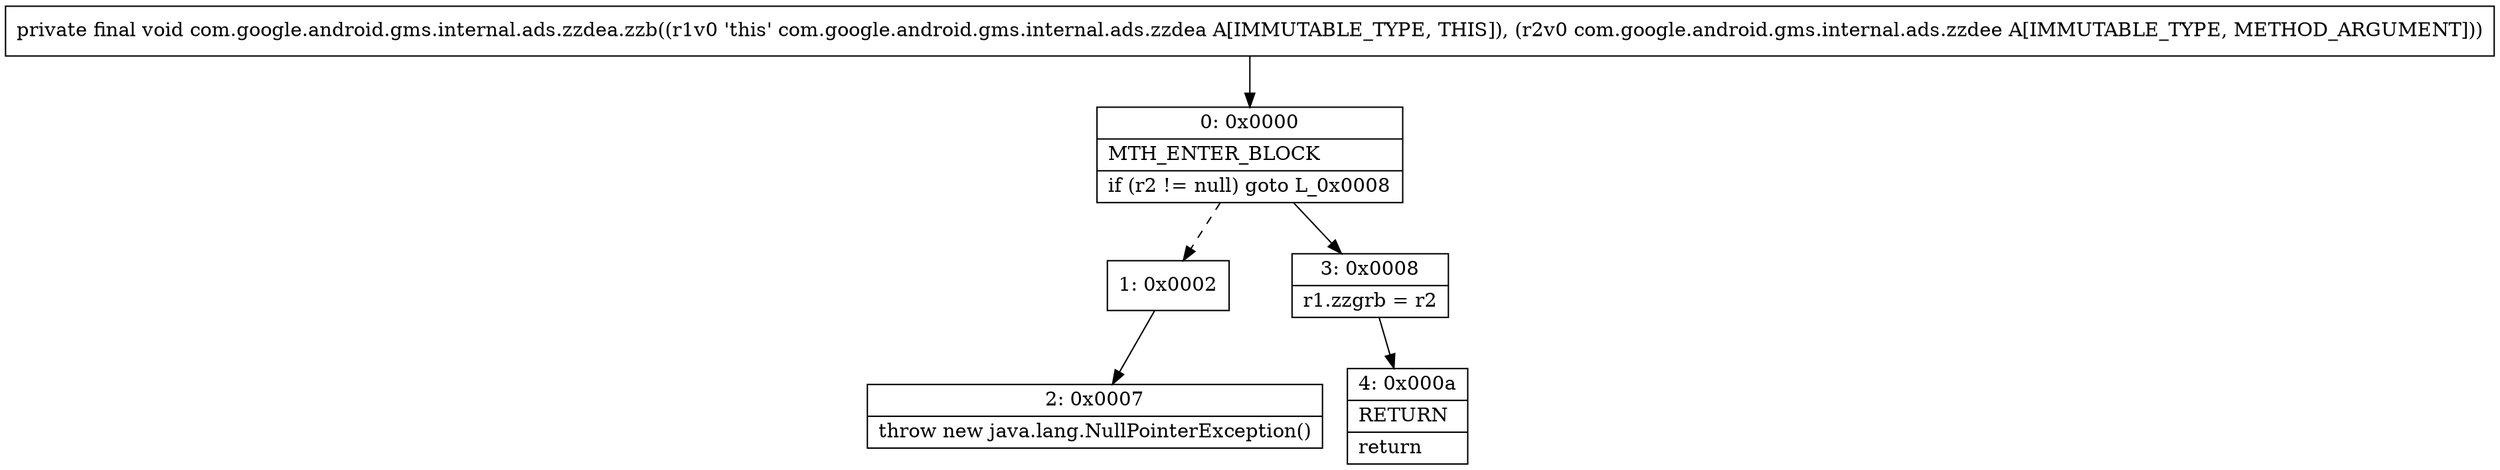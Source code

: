 digraph "CFG forcom.google.android.gms.internal.ads.zzdea.zzb(Lcom\/google\/android\/gms\/internal\/ads\/zzdee;)V" {
Node_0 [shape=record,label="{0\:\ 0x0000|MTH_ENTER_BLOCK\l|if (r2 != null) goto L_0x0008\l}"];
Node_1 [shape=record,label="{1\:\ 0x0002}"];
Node_2 [shape=record,label="{2\:\ 0x0007|throw new java.lang.NullPointerException()\l}"];
Node_3 [shape=record,label="{3\:\ 0x0008|r1.zzgrb = r2\l}"];
Node_4 [shape=record,label="{4\:\ 0x000a|RETURN\l|return\l}"];
MethodNode[shape=record,label="{private final void com.google.android.gms.internal.ads.zzdea.zzb((r1v0 'this' com.google.android.gms.internal.ads.zzdea A[IMMUTABLE_TYPE, THIS]), (r2v0 com.google.android.gms.internal.ads.zzdee A[IMMUTABLE_TYPE, METHOD_ARGUMENT])) }"];
MethodNode -> Node_0;
Node_0 -> Node_1[style=dashed];
Node_0 -> Node_3;
Node_1 -> Node_2;
Node_3 -> Node_4;
}

